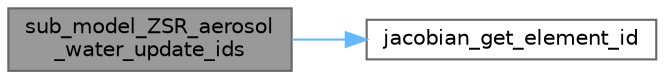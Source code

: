 digraph "sub_model_ZSR_aerosol_water_update_ids"
{
 // LATEX_PDF_SIZE
  bgcolor="transparent";
  edge [fontname=Helvetica,fontsize=10,labelfontname=Helvetica,labelfontsize=10];
  node [fontname=Helvetica,fontsize=10,shape=box,height=0.2,width=0.4];
  rankdir="LR";
  Node1 [label="sub_model_ZSR_aerosol\l_water_update_ids",height=0.2,width=0.4,color="gray40", fillcolor="grey60", style="filled", fontcolor="black",tooltip="Update the time derivative and Jacbobian array indices."];
  Node1 -> Node2 [color="steelblue1",style="solid"];
  Node2 [label="jacobian_get_element_id",height=0.2,width=0.4,color="grey40", fillcolor="white", style="filled",URL="$_jacobian_8c.html#a7b43d5884ec62826389d6d739b7f25eb",tooltip="Get an element id in the Jacobian data arrays."];
}
